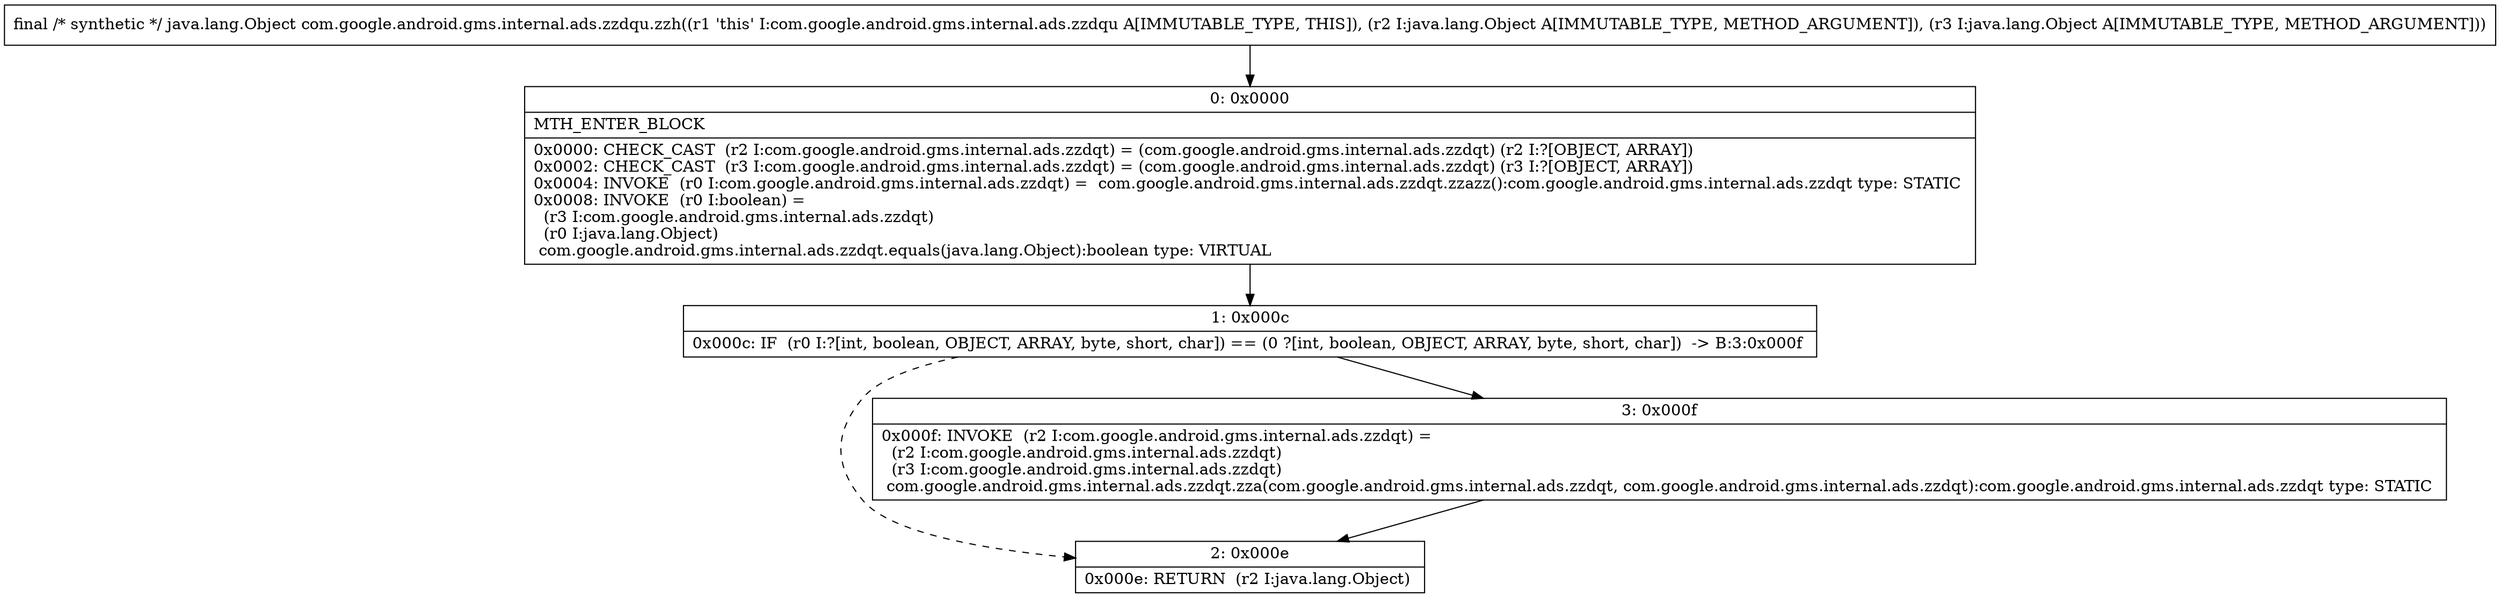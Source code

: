digraph "CFG forcom.google.android.gms.internal.ads.zzdqu.zzh(Ljava\/lang\/Object;Ljava\/lang\/Object;)Ljava\/lang\/Object;" {
Node_0 [shape=record,label="{0\:\ 0x0000|MTH_ENTER_BLOCK\l|0x0000: CHECK_CAST  (r2 I:com.google.android.gms.internal.ads.zzdqt) = (com.google.android.gms.internal.ads.zzdqt) (r2 I:?[OBJECT, ARRAY]) \l0x0002: CHECK_CAST  (r3 I:com.google.android.gms.internal.ads.zzdqt) = (com.google.android.gms.internal.ads.zzdqt) (r3 I:?[OBJECT, ARRAY]) \l0x0004: INVOKE  (r0 I:com.google.android.gms.internal.ads.zzdqt) =  com.google.android.gms.internal.ads.zzdqt.zzazz():com.google.android.gms.internal.ads.zzdqt type: STATIC \l0x0008: INVOKE  (r0 I:boolean) = \l  (r3 I:com.google.android.gms.internal.ads.zzdqt)\l  (r0 I:java.lang.Object)\l com.google.android.gms.internal.ads.zzdqt.equals(java.lang.Object):boolean type: VIRTUAL \l}"];
Node_1 [shape=record,label="{1\:\ 0x000c|0x000c: IF  (r0 I:?[int, boolean, OBJECT, ARRAY, byte, short, char]) == (0 ?[int, boolean, OBJECT, ARRAY, byte, short, char])  \-\> B:3:0x000f \l}"];
Node_2 [shape=record,label="{2\:\ 0x000e|0x000e: RETURN  (r2 I:java.lang.Object) \l}"];
Node_3 [shape=record,label="{3\:\ 0x000f|0x000f: INVOKE  (r2 I:com.google.android.gms.internal.ads.zzdqt) = \l  (r2 I:com.google.android.gms.internal.ads.zzdqt)\l  (r3 I:com.google.android.gms.internal.ads.zzdqt)\l com.google.android.gms.internal.ads.zzdqt.zza(com.google.android.gms.internal.ads.zzdqt, com.google.android.gms.internal.ads.zzdqt):com.google.android.gms.internal.ads.zzdqt type: STATIC \l}"];
MethodNode[shape=record,label="{final \/* synthetic *\/ java.lang.Object com.google.android.gms.internal.ads.zzdqu.zzh((r1 'this' I:com.google.android.gms.internal.ads.zzdqu A[IMMUTABLE_TYPE, THIS]), (r2 I:java.lang.Object A[IMMUTABLE_TYPE, METHOD_ARGUMENT]), (r3 I:java.lang.Object A[IMMUTABLE_TYPE, METHOD_ARGUMENT])) }"];
MethodNode -> Node_0;
Node_0 -> Node_1;
Node_1 -> Node_2[style=dashed];
Node_1 -> Node_3;
Node_3 -> Node_2;
}

